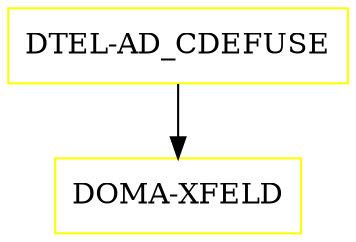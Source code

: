 digraph G {
  "DTEL-AD_CDEFUSE" [shape=box,color=yellow];
  "DOMA-XFELD" [shape=box,color=yellow,URL="./DOMA_XFELD.html"];
  "DTEL-AD_CDEFUSE" -> "DOMA-XFELD";
}
